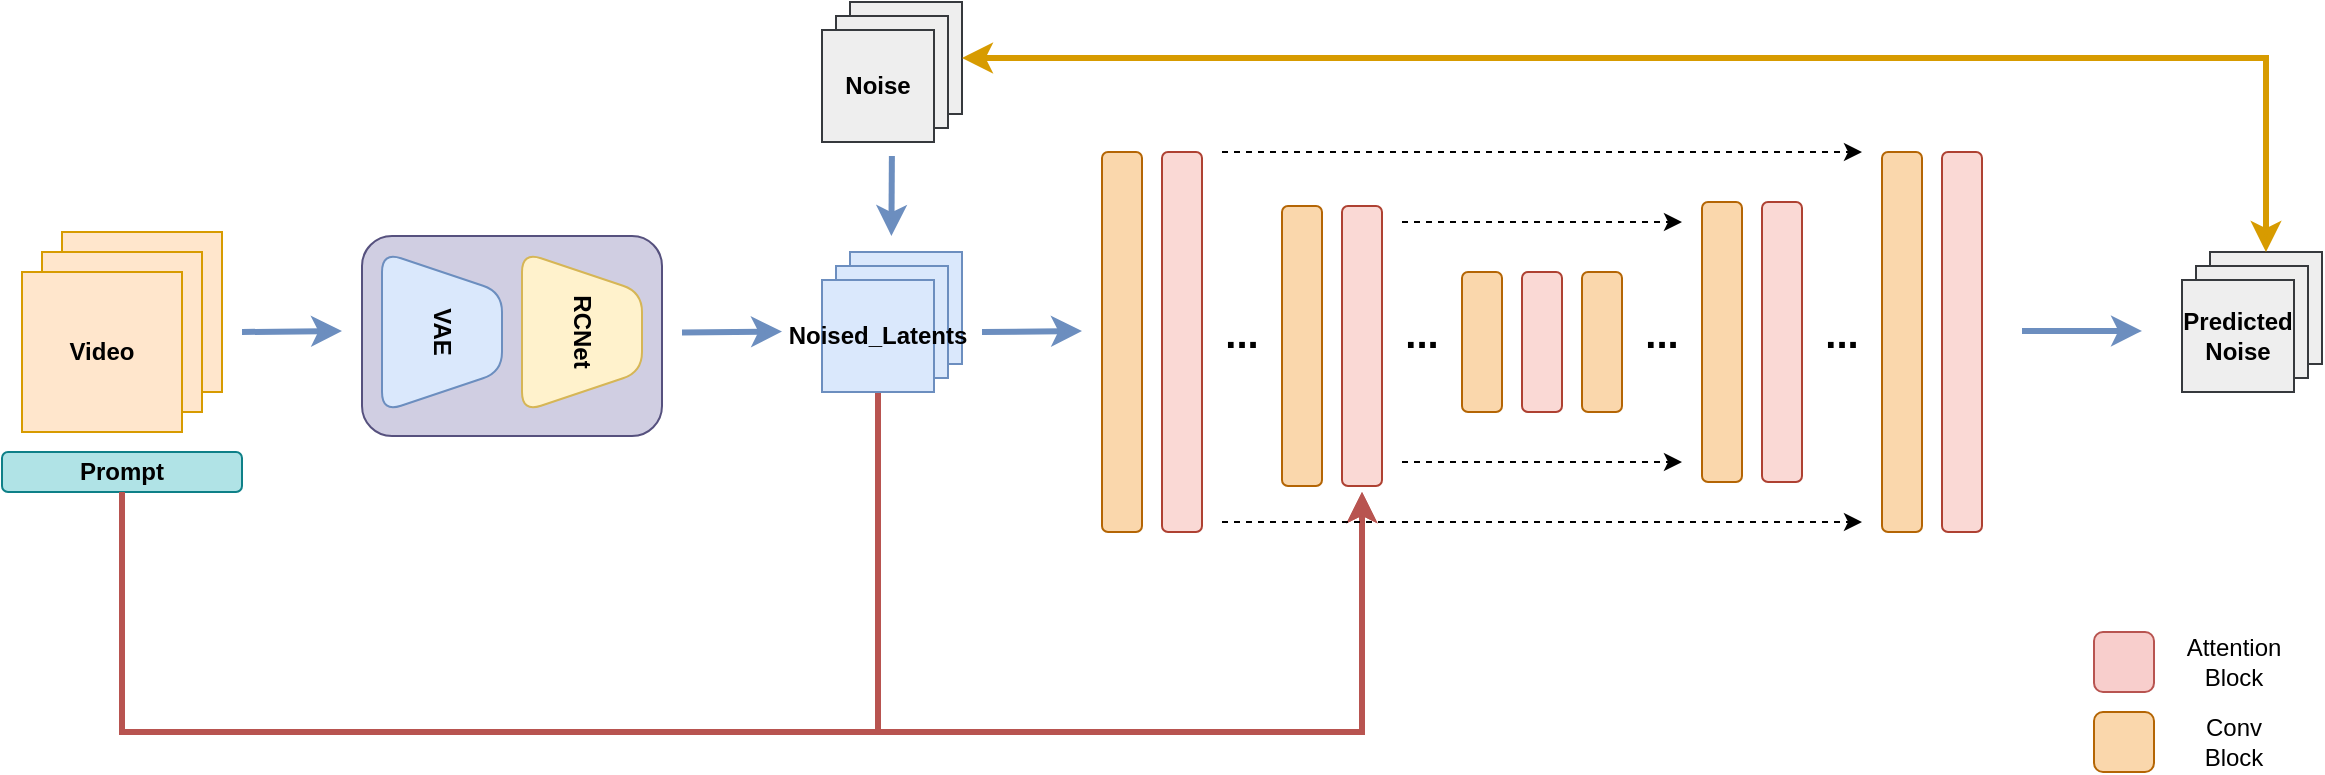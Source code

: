 <mxfile version="21.5.1" type="github">
  <diagram name="第 1 页" id="GUdmcjWF9E9t4015Ca2q">
    <mxGraphModel dx="1372" dy="762" grid="1" gridSize="10" guides="1" tooltips="1" connect="1" arrows="1" fold="1" page="1" pageScale="1" pageWidth="827" pageHeight="1169" math="0" shadow="0">
      <root>
        <mxCell id="0" />
        <mxCell id="1" parent="0" />
        <mxCell id="tXhUYLvb_TP6XZ-ZbwBq-10" value="" style="endArrow=classic;html=1;rounded=0;fillColor=#dae8fc;strokeColor=#6c8ebf;strokeWidth=3;" edge="1" parent="1">
          <mxGeometry width="50" height="50" relative="1" as="geometry">
            <mxPoint x="160" y="200" as="sourcePoint" />
            <mxPoint x="210" y="199.5" as="targetPoint" />
          </mxGeometry>
        </mxCell>
        <mxCell id="tXhUYLvb_TP6XZ-ZbwBq-15" value="" style="endArrow=classic;html=1;rounded=0;fillColor=#dae8fc;strokeColor=#6c8ebf;strokeWidth=3;" edge="1" parent="1">
          <mxGeometry width="50" height="50" relative="1" as="geometry">
            <mxPoint x="380" y="200.25" as="sourcePoint" />
            <mxPoint x="430" y="199.75" as="targetPoint" />
          </mxGeometry>
        </mxCell>
        <mxCell id="tXhUYLvb_TP6XZ-ZbwBq-22" value="&lt;b&gt;Prompt&lt;/b&gt;" style="rounded=1;whiteSpace=wrap;html=1;fillColor=#b0e3e6;strokeColor=#0e8088;" vertex="1" parent="1">
          <mxGeometry x="40" y="260" width="120" height="20" as="geometry" />
        </mxCell>
        <mxCell id="tXhUYLvb_TP6XZ-ZbwBq-23" style="edgeStyle=orthogonalEdgeStyle;rounded=0;orthogonalLoop=1;jettySize=auto;html=1;exitX=0.5;exitY=1;exitDx=0;exitDy=0;" edge="1" parent="1" source="tXhUYLvb_TP6XZ-ZbwBq-22" target="tXhUYLvb_TP6XZ-ZbwBq-22">
          <mxGeometry relative="1" as="geometry" />
        </mxCell>
        <mxCell id="tXhUYLvb_TP6XZ-ZbwBq-24" value="" style="endArrow=classic;html=1;rounded=0;fillColor=#dae8fc;strokeColor=#6c8ebf;strokeWidth=3;" edge="1" parent="1">
          <mxGeometry width="50" height="50" relative="1" as="geometry">
            <mxPoint x="530" y="200" as="sourcePoint" />
            <mxPoint x="580" y="199.5" as="targetPoint" />
          </mxGeometry>
        </mxCell>
        <mxCell id="tXhUYLvb_TP6XZ-ZbwBq-60" value="" style="group" vertex="1" connectable="0" parent="1">
          <mxGeometry x="50" y="150" width="100" height="100" as="geometry" />
        </mxCell>
        <mxCell id="tXhUYLvb_TP6XZ-ZbwBq-1" value="" style="whiteSpace=wrap;html=1;aspect=fixed;fillColor=#ffe6cc;strokeColor=#d79b00;container=0;" vertex="1" parent="tXhUYLvb_TP6XZ-ZbwBq-60">
          <mxGeometry x="20" width="80" height="80" as="geometry" />
        </mxCell>
        <mxCell id="tXhUYLvb_TP6XZ-ZbwBq-2" value="" style="whiteSpace=wrap;html=1;aspect=fixed;fillColor=#ffe6cc;strokeColor=#d79b00;container=0;" vertex="1" parent="tXhUYLvb_TP6XZ-ZbwBq-60">
          <mxGeometry x="10" y="10" width="80" height="80" as="geometry" />
        </mxCell>
        <mxCell id="tXhUYLvb_TP6XZ-ZbwBq-4" value="&lt;b&gt;Video&lt;/b&gt;" style="whiteSpace=wrap;html=1;aspect=fixed;fillColor=#ffe6cc;strokeColor=#d79b00;container=0;" vertex="1" parent="tXhUYLvb_TP6XZ-ZbwBq-60">
          <mxGeometry y="20" width="80" height="80" as="geometry" />
        </mxCell>
        <mxCell id="tXhUYLvb_TP6XZ-ZbwBq-61" value="" style="group" vertex="1" connectable="0" parent="1">
          <mxGeometry x="220" y="152" width="150" height="100" as="geometry" />
        </mxCell>
        <mxCell id="tXhUYLvb_TP6XZ-ZbwBq-21" value="" style="rounded=1;whiteSpace=wrap;html=1;glass=0;fillStyle=auto;shadow=0;fillColor=#d0cee2;strokeColor=#56517e;" vertex="1" parent="tXhUYLvb_TP6XZ-ZbwBq-61">
          <mxGeometry width="150" height="100" as="geometry" />
        </mxCell>
        <mxCell id="tXhUYLvb_TP6XZ-ZbwBq-9" value="&lt;b&gt;VAE&lt;/b&gt;" style="shape=trapezoid;perimeter=trapezoidPerimeter;whiteSpace=wrap;html=1;fixedSize=1;rotation=90;fillColor=#dae8fc;strokeColor=#6c8ebf;rounded=1;" vertex="1" parent="tXhUYLvb_TP6XZ-ZbwBq-61">
          <mxGeometry y="18" width="80" height="60" as="geometry" />
        </mxCell>
        <mxCell id="tXhUYLvb_TP6XZ-ZbwBq-17" value="&lt;b&gt;RCNet&lt;/b&gt;" style="shape=trapezoid;perimeter=trapezoidPerimeter;whiteSpace=wrap;html=1;fixedSize=1;rotation=90;fillColor=#fff2cc;strokeColor=#d6b656;rounded=1;" vertex="1" parent="tXhUYLvb_TP6XZ-ZbwBq-61">
          <mxGeometry x="70" y="18" width="80" height="60" as="geometry" />
        </mxCell>
        <mxCell id="tXhUYLvb_TP6XZ-ZbwBq-63" value="" style="whiteSpace=wrap;html=1;aspect=fixed;fillColor=#eeeeee;strokeColor=#36393d;" vertex="1" parent="1">
          <mxGeometry x="464" y="35" width="56" height="56" as="geometry" />
        </mxCell>
        <mxCell id="tXhUYLvb_TP6XZ-ZbwBq-64" value="" style="whiteSpace=wrap;html=1;aspect=fixed;fillColor=#eeeeee;strokeColor=#36393d;" vertex="1" parent="1">
          <mxGeometry x="457" y="42" width="56" height="56" as="geometry" />
        </mxCell>
        <mxCell id="tXhUYLvb_TP6XZ-ZbwBq-65" value="&lt;b&gt;Noise&lt;/b&gt;" style="whiteSpace=wrap;html=1;aspect=fixed;fillColor=#eeeeee;strokeColor=#36393d;" vertex="1" parent="1">
          <mxGeometry x="450" y="49" width="56" height="56" as="geometry" />
        </mxCell>
        <mxCell id="tXhUYLvb_TP6XZ-ZbwBq-76" value="" style="endArrow=classic;html=1;rounded=0;fillColor=#dae8fc;strokeColor=#6c8ebf;strokeWidth=3;" edge="1" parent="1">
          <mxGeometry width="50" height="50" relative="1" as="geometry">
            <mxPoint x="484.94" y="112" as="sourcePoint" />
            <mxPoint x="484.7" y="152" as="targetPoint" />
          </mxGeometry>
        </mxCell>
        <mxCell id="tXhUYLvb_TP6XZ-ZbwBq-91" value="" style="endArrow=classic;html=1;rounded=0;exitX=0.5;exitY=1;exitDx=0;exitDy=0;fillColor=#f8cecc;strokeColor=#b85450;strokeWidth=3;" edge="1" parent="1" source="tXhUYLvb_TP6XZ-ZbwBq-22">
          <mxGeometry width="50" height="50" relative="1" as="geometry">
            <mxPoint x="90" y="450" as="sourcePoint" />
            <mxPoint x="720" y="280" as="targetPoint" />
            <Array as="points">
              <mxPoint x="100" y="400" />
              <mxPoint x="720" y="400" />
            </Array>
          </mxGeometry>
        </mxCell>
        <mxCell id="tXhUYLvb_TP6XZ-ZbwBq-99" value="" style="endArrow=classic;html=1;rounded=0;strokeWidth=3;fillColor=#dae8fc;strokeColor=#6c8ebf;" edge="1" parent="1">
          <mxGeometry width="50" height="50" relative="1" as="geometry">
            <mxPoint x="1050" y="199.47" as="sourcePoint" />
            <mxPoint x="1110" y="199.47" as="targetPoint" />
          </mxGeometry>
        </mxCell>
        <mxCell id="tXhUYLvb_TP6XZ-ZbwBq-100" value="" style="whiteSpace=wrap;html=1;aspect=fixed;fillColor=#eeeeee;strokeColor=#36393d;" vertex="1" parent="1">
          <mxGeometry x="1144" y="160" width="56" height="56" as="geometry" />
        </mxCell>
        <mxCell id="tXhUYLvb_TP6XZ-ZbwBq-101" value="" style="whiteSpace=wrap;html=1;aspect=fixed;fillColor=#eeeeee;strokeColor=#36393d;" vertex="1" parent="1">
          <mxGeometry x="1137" y="167" width="56" height="56" as="geometry" />
        </mxCell>
        <mxCell id="tXhUYLvb_TP6XZ-ZbwBq-102" value="&lt;b&gt;Predicted&lt;br&gt;Noise&lt;br&gt;&lt;/b&gt;" style="whiteSpace=wrap;html=1;aspect=fixed;fillColor=#eeeeee;strokeColor=#36393d;" vertex="1" parent="1">
          <mxGeometry x="1130" y="174" width="56" height="56" as="geometry" />
        </mxCell>
        <mxCell id="tXhUYLvb_TP6XZ-ZbwBq-103" value="" style="endArrow=classic;startArrow=classic;html=1;rounded=0;exitX=1;exitY=0.5;exitDx=0;exitDy=0;entryX=0.5;entryY=0;entryDx=0;entryDy=0;fillColor=#ffe6cc;strokeColor=#d79b00;strokeWidth=3;" edge="1" parent="1" source="tXhUYLvb_TP6XZ-ZbwBq-63" target="tXhUYLvb_TP6XZ-ZbwBq-100">
          <mxGeometry width="50" height="50" relative="1" as="geometry">
            <mxPoint x="740" y="170" as="sourcePoint" />
            <mxPoint x="1150" y="50" as="targetPoint" />
            <Array as="points">
              <mxPoint x="1172" y="63" />
            </Array>
          </mxGeometry>
        </mxCell>
        <mxCell id="tXhUYLvb_TP6XZ-ZbwBq-95" style="edgeStyle=orthogonalEdgeStyle;rounded=0;orthogonalLoop=1;jettySize=auto;html=1;exitX=0.5;exitY=1;exitDx=0;exitDy=0;fillColor=#f8cecc;strokeColor=#b85450;strokeWidth=3;" edge="1" parent="1" source="tXhUYLvb_TP6XZ-ZbwBq-14">
          <mxGeometry relative="1" as="geometry">
            <mxPoint x="720" y="280" as="targetPoint" />
            <Array as="points">
              <mxPoint x="478" y="400" />
              <mxPoint x="720" y="400" />
              <mxPoint x="720" y="280" />
            </Array>
          </mxGeometry>
        </mxCell>
        <mxCell id="tXhUYLvb_TP6XZ-ZbwBq-106" value="" style="group" vertex="1" connectable="0" parent="1">
          <mxGeometry x="450" y="160" width="70" height="70" as="geometry" />
        </mxCell>
        <mxCell id="tXhUYLvb_TP6XZ-ZbwBq-12" value="" style="whiteSpace=wrap;html=1;aspect=fixed;fillColor=#dae8fc;strokeColor=#6c8ebf;" vertex="1" parent="tXhUYLvb_TP6XZ-ZbwBq-106">
          <mxGeometry x="14" width="56" height="56" as="geometry" />
        </mxCell>
        <mxCell id="tXhUYLvb_TP6XZ-ZbwBq-13" value="" style="whiteSpace=wrap;html=1;aspect=fixed;fillColor=#dae8fc;strokeColor=#6c8ebf;" vertex="1" parent="tXhUYLvb_TP6XZ-ZbwBq-106">
          <mxGeometry x="7" y="7" width="56" height="56" as="geometry" />
        </mxCell>
        <mxCell id="tXhUYLvb_TP6XZ-ZbwBq-14" value="&lt;b&gt;Noised_Latents&lt;/b&gt;" style="whiteSpace=wrap;html=1;aspect=fixed;fillColor=#dae8fc;strokeColor=#6c8ebf;" vertex="1" parent="tXhUYLvb_TP6XZ-ZbwBq-106">
          <mxGeometry y="14" width="56" height="56" as="geometry" />
        </mxCell>
        <mxCell id="tXhUYLvb_TP6XZ-ZbwBq-131" value="" style="group" vertex="1" connectable="0" parent="1">
          <mxGeometry x="590" y="110" width="440" height="190" as="geometry" />
        </mxCell>
        <mxCell id="tXhUYLvb_TP6XZ-ZbwBq-38" value="" style="rounded=1;whiteSpace=wrap;html=1;fillColor=#fad7ac;strokeColor=#b46504;" vertex="1" parent="tXhUYLvb_TP6XZ-ZbwBq-131">
          <mxGeometry x="180" y="60" width="20" height="70" as="geometry" />
        </mxCell>
        <mxCell id="tXhUYLvb_TP6XZ-ZbwBq-39" value="" style="rounded=1;whiteSpace=wrap;html=1;fillColor=#fad9d5;strokeColor=#ae4132;" vertex="1" parent="tXhUYLvb_TP6XZ-ZbwBq-131">
          <mxGeometry x="210" y="60" width="20" height="70" as="geometry" />
        </mxCell>
        <mxCell id="tXhUYLvb_TP6XZ-ZbwBq-40" value="" style="rounded=1;whiteSpace=wrap;html=1;fillColor=#fad9d5;strokeColor=#ae4132;" vertex="1" parent="tXhUYLvb_TP6XZ-ZbwBq-131">
          <mxGeometry x="330" y="25" width="20" height="140" as="geometry" />
        </mxCell>
        <mxCell id="tXhUYLvb_TP6XZ-ZbwBq-49" value="&lt;font style=&quot;font-size: 20px;&quot;&gt;&lt;b&gt;...&lt;/b&gt;&lt;/font&gt;" style="text;html=1;strokeColor=none;fillColor=none;align=center;verticalAlign=middle;whiteSpace=wrap;rounded=0;" vertex="1" parent="tXhUYLvb_TP6XZ-ZbwBq-131">
          <mxGeometry x="340" y="75" width="60" height="30" as="geometry" />
        </mxCell>
        <mxCell id="tXhUYLvb_TP6XZ-ZbwBq-50" value="&lt;font style=&quot;font-size: 20px;&quot;&gt;&lt;b&gt;...&lt;/b&gt;&lt;/font&gt;" style="text;html=1;strokeColor=none;fillColor=none;align=center;verticalAlign=middle;whiteSpace=wrap;rounded=0;" vertex="1" parent="tXhUYLvb_TP6XZ-ZbwBq-131">
          <mxGeometry x="250" y="75" width="60" height="30" as="geometry" />
        </mxCell>
        <mxCell id="tXhUYLvb_TP6XZ-ZbwBq-80" value="" style="rounded=1;whiteSpace=wrap;html=1;fillColor=#fad9d5;strokeColor=#ae4132;" vertex="1" parent="tXhUYLvb_TP6XZ-ZbwBq-131">
          <mxGeometry x="420" width="20" height="190" as="geometry" />
        </mxCell>
        <mxCell id="tXhUYLvb_TP6XZ-ZbwBq-81" value="" style="rounded=1;whiteSpace=wrap;html=1;fillColor=#fad7ac;strokeColor=#b46504;" vertex="1" parent="tXhUYLvb_TP6XZ-ZbwBq-131">
          <mxGeometry x="390" width="20" height="190" as="geometry" />
        </mxCell>
        <mxCell id="tXhUYLvb_TP6XZ-ZbwBq-85" value="" style="rounded=1;whiteSpace=wrap;html=1;fillColor=#fad7ac;strokeColor=#b46504;" vertex="1" parent="tXhUYLvb_TP6XZ-ZbwBq-131">
          <mxGeometry x="240" y="60" width="20" height="70" as="geometry" />
        </mxCell>
        <mxCell id="tXhUYLvb_TP6XZ-ZbwBq-86" value="" style="rounded=1;whiteSpace=wrap;html=1;fillColor=#fad7ac;strokeColor=#b46504;" vertex="1" parent="tXhUYLvb_TP6XZ-ZbwBq-131">
          <mxGeometry x="300" y="25" width="20" height="140" as="geometry" />
        </mxCell>
        <mxCell id="tXhUYLvb_TP6XZ-ZbwBq-121" value="" style="rounded=1;whiteSpace=wrap;html=1;fillColor=#fad7ac;strokeColor=#b46504;" vertex="1" parent="tXhUYLvb_TP6XZ-ZbwBq-131">
          <mxGeometry width="20" height="190" as="geometry" />
        </mxCell>
        <mxCell id="tXhUYLvb_TP6XZ-ZbwBq-122" value="" style="rounded=1;whiteSpace=wrap;html=1;fillColor=#fad9d5;strokeColor=#ae4132;" vertex="1" parent="tXhUYLvb_TP6XZ-ZbwBq-131">
          <mxGeometry x="30" width="20" height="190" as="geometry" />
        </mxCell>
        <mxCell id="tXhUYLvb_TP6XZ-ZbwBq-123" value="&lt;font style=&quot;font-size: 20px;&quot;&gt;&lt;b&gt;...&lt;/b&gt;&lt;/font&gt;" style="text;html=1;strokeColor=none;fillColor=none;align=center;verticalAlign=middle;whiteSpace=wrap;rounded=0;" vertex="1" parent="tXhUYLvb_TP6XZ-ZbwBq-131">
          <mxGeometry x="40" y="75" width="60" height="30" as="geometry" />
        </mxCell>
        <mxCell id="tXhUYLvb_TP6XZ-ZbwBq-124" value="" style="endArrow=classic;html=1;rounded=0;dashed=1;" edge="1" parent="tXhUYLvb_TP6XZ-ZbwBq-131">
          <mxGeometry width="50" height="50" relative="1" as="geometry">
            <mxPoint x="60" as="sourcePoint" />
            <mxPoint x="380" as="targetPoint" />
          </mxGeometry>
        </mxCell>
        <mxCell id="tXhUYLvb_TP6XZ-ZbwBq-125" value="" style="endArrow=classic;html=1;rounded=0;dashed=1;" edge="1" parent="tXhUYLvb_TP6XZ-ZbwBq-131">
          <mxGeometry width="50" height="50" relative="1" as="geometry">
            <mxPoint x="150" y="35" as="sourcePoint" />
            <mxPoint x="290" y="35" as="targetPoint" />
          </mxGeometry>
        </mxCell>
        <mxCell id="tXhUYLvb_TP6XZ-ZbwBq-126" value="" style="endArrow=classic;html=1;rounded=0;dashed=1;" edge="1" parent="tXhUYLvb_TP6XZ-ZbwBq-131">
          <mxGeometry width="50" height="50" relative="1" as="geometry">
            <mxPoint x="150" y="155" as="sourcePoint" />
            <mxPoint x="290" y="155" as="targetPoint" />
          </mxGeometry>
        </mxCell>
        <mxCell id="tXhUYLvb_TP6XZ-ZbwBq-127" value="" style="endArrow=classic;html=1;rounded=0;dashed=1;" edge="1" parent="tXhUYLvb_TP6XZ-ZbwBq-131">
          <mxGeometry width="50" height="50" relative="1" as="geometry">
            <mxPoint x="60" y="185" as="sourcePoint" />
            <mxPoint x="380" y="185" as="targetPoint" />
          </mxGeometry>
        </mxCell>
        <mxCell id="tXhUYLvb_TP6XZ-ZbwBq-128" value="" style="rounded=1;whiteSpace=wrap;html=1;fillColor=#fad7ac;strokeColor=#b46504;" vertex="1" parent="tXhUYLvb_TP6XZ-ZbwBq-131">
          <mxGeometry x="90" y="27" width="20" height="140" as="geometry" />
        </mxCell>
        <mxCell id="tXhUYLvb_TP6XZ-ZbwBq-129" value="" style="rounded=1;whiteSpace=wrap;html=1;fillColor=#fad9d5;strokeColor=#ae4132;" vertex="1" parent="tXhUYLvb_TP6XZ-ZbwBq-131">
          <mxGeometry x="120" y="27" width="20" height="140" as="geometry" />
        </mxCell>
        <mxCell id="tXhUYLvb_TP6XZ-ZbwBq-130" value="&lt;font style=&quot;font-size: 20px;&quot;&gt;&lt;b&gt;...&lt;/b&gt;&lt;/font&gt;" style="text;html=1;strokeColor=none;fillColor=none;align=center;verticalAlign=middle;whiteSpace=wrap;rounded=0;" vertex="1" parent="tXhUYLvb_TP6XZ-ZbwBq-131">
          <mxGeometry x="130" y="75" width="60" height="30" as="geometry" />
        </mxCell>
        <mxCell id="tXhUYLvb_TP6XZ-ZbwBq-132" value="" style="rounded=1;whiteSpace=wrap;html=1;fillColor=#f8cecc;strokeColor=#b85450;" vertex="1" parent="1">
          <mxGeometry x="1086" y="350" width="30" height="30" as="geometry" />
        </mxCell>
        <mxCell id="tXhUYLvb_TP6XZ-ZbwBq-133" value="Attention Block" style="text;html=1;strokeColor=none;fillColor=none;align=center;verticalAlign=middle;whiteSpace=wrap;rounded=0;" vertex="1" parent="1">
          <mxGeometry x="1126" y="350" width="60" height="30" as="geometry" />
        </mxCell>
        <mxCell id="tXhUYLvb_TP6XZ-ZbwBq-134" value="" style="rounded=1;whiteSpace=wrap;html=1;fillColor=#fad7ac;strokeColor=#b46504;" vertex="1" parent="1">
          <mxGeometry x="1086" y="390" width="30" height="30" as="geometry" />
        </mxCell>
        <mxCell id="tXhUYLvb_TP6XZ-ZbwBq-155" value="Conv&lt;br&gt;Block" style="text;html=1;strokeColor=none;fillColor=none;align=center;verticalAlign=middle;whiteSpace=wrap;rounded=0;" vertex="1" parent="1">
          <mxGeometry x="1126" y="390" width="60" height="30" as="geometry" />
        </mxCell>
      </root>
    </mxGraphModel>
  </diagram>
</mxfile>

